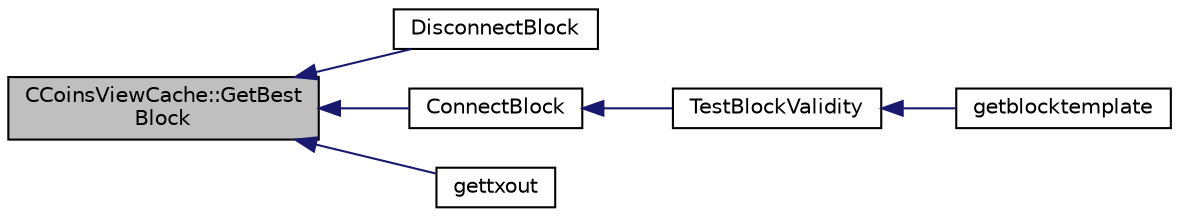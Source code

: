 digraph "CCoinsViewCache::GetBestBlock"
{
  edge [fontname="Helvetica",fontsize="10",labelfontname="Helvetica",labelfontsize="10"];
  node [fontname="Helvetica",fontsize="10",shape=record];
  rankdir="LR";
  Node99 [label="CCoinsViewCache::GetBest\lBlock",height=0.2,width=0.4,color="black", fillcolor="grey75", style="filled", fontcolor="black"];
  Node99 -> Node100 [dir="back",color="midnightblue",fontsize="10",style="solid",fontname="Helvetica"];
  Node100 [label="DisconnectBlock",height=0.2,width=0.4,color="black", fillcolor="white", style="filled",URL="$main_8h.html#aa7213dfc13e3b470a5690b0b86c951c6",tooltip="Functions for validating blocks and updating the block tree. "];
  Node99 -> Node101 [dir="back",color="midnightblue",fontsize="10",style="solid",fontname="Helvetica"];
  Node101 [label="ConnectBlock",height=0.2,width=0.4,color="black", fillcolor="white", style="filled",URL="$main_8h.html#ad4ce8957600f6ee11bbf095226a8e83e",tooltip="Apply the effects of this block (with given index) on the UTXO set represented by coins..."];
  Node101 -> Node102 [dir="back",color="midnightblue",fontsize="10",style="solid",fontname="Helvetica"];
  Node102 [label="TestBlockValidity",height=0.2,width=0.4,color="black", fillcolor="white", style="filled",URL="$main_8h.html#aa778166224b25355c113d1706df12ffd",tooltip="Check a block is completely valid from start to finish (only works on top of our current best block..."];
  Node102 -> Node103 [dir="back",color="midnightblue",fontsize="10",style="solid",fontname="Helvetica"];
  Node103 [label="getblocktemplate",height=0.2,width=0.4,color="black", fillcolor="white", style="filled",URL="$rpcmining_8cpp.html#a27347eecedd59156c914fcb5ce488f9a"];
  Node99 -> Node104 [dir="back",color="midnightblue",fontsize="10",style="solid",fontname="Helvetica"];
  Node104 [label="gettxout",height=0.2,width=0.4,color="black", fillcolor="white", style="filled",URL="$rpcblockchain_8cpp.html#a1982f7877ed6e83102671c67c4ec6450"];
}
